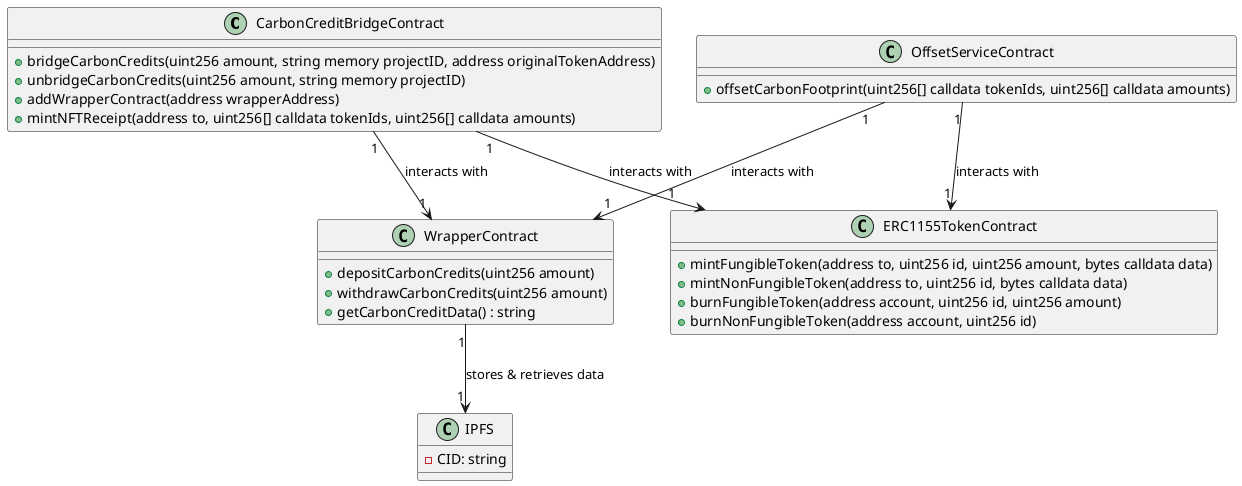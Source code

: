 @startuml

class CarbonCreditBridgeContract {
  +bridgeCarbonCredits(uint256 amount, string memory projectID, address originalTokenAddress)
  +unbridgeCarbonCredits(uint256 amount, string memory projectID)
  +addWrapperContract(address wrapperAddress)
  +mintNFTReceipt(address to, uint256[] calldata tokenIds, uint256[] calldata amounts)
}

class WrapperContract {
  +depositCarbonCredits(uint256 amount)
  +withdrawCarbonCredits(uint256 amount)
  +getCarbonCreditData() : string
}

class ERC1155TokenContract {
  +mintFungibleToken(address to, uint256 id, uint256 amount, bytes calldata data)
  +mintNonFungibleToken(address to, uint256 id, bytes calldata data)
  +burnFungibleToken(address account, uint256 id, uint256 amount)
  +burnNonFungibleToken(address account, uint256 id)
}

class OffsetServiceContract {
  +offsetCarbonFootprint(uint256[] calldata tokenIds, uint256[] calldata amounts)
}

class IPFS {
  -CID: string
}

CarbonCreditBridgeContract "1" --> "1" WrapperContract : interacts with
CarbonCreditBridgeContract "1" --> "1" ERC1155TokenContract : interacts with
OffsetServiceContract "1" --> "1" WrapperContract : interacts with
OffsetServiceContract "1" --> "1" ERC1155TokenContract : interacts with
WrapperContract "1" --> "1" IPFS : stores & retrieves data

@enduml
